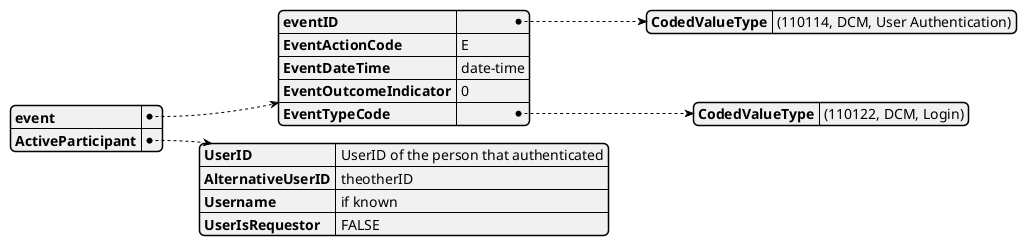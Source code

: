 
@startjson
{
	"event": {
	   "eventID" :
	       { "CodedValueType" : "(110114, DCM, User Authentication)"},
	   "EventActionCode": "E",
	   "EventDateTime" : "date-time",
	   "EventOutcomeIndicator": "0",
	   "EventTypeCode" : 
	   	{ "CodedValueType" : "(110122, DCM, Login)"}
	},
	"ActiveParticipant" : {
	   "UserID" : "UserID of the person that authenticated",
	   "AlternativeUserID" : "theotherID",
	   "Username" : "if known",
	   "UserIsRequestor" : "FALSE"
	   }
}
@endjson


	   
